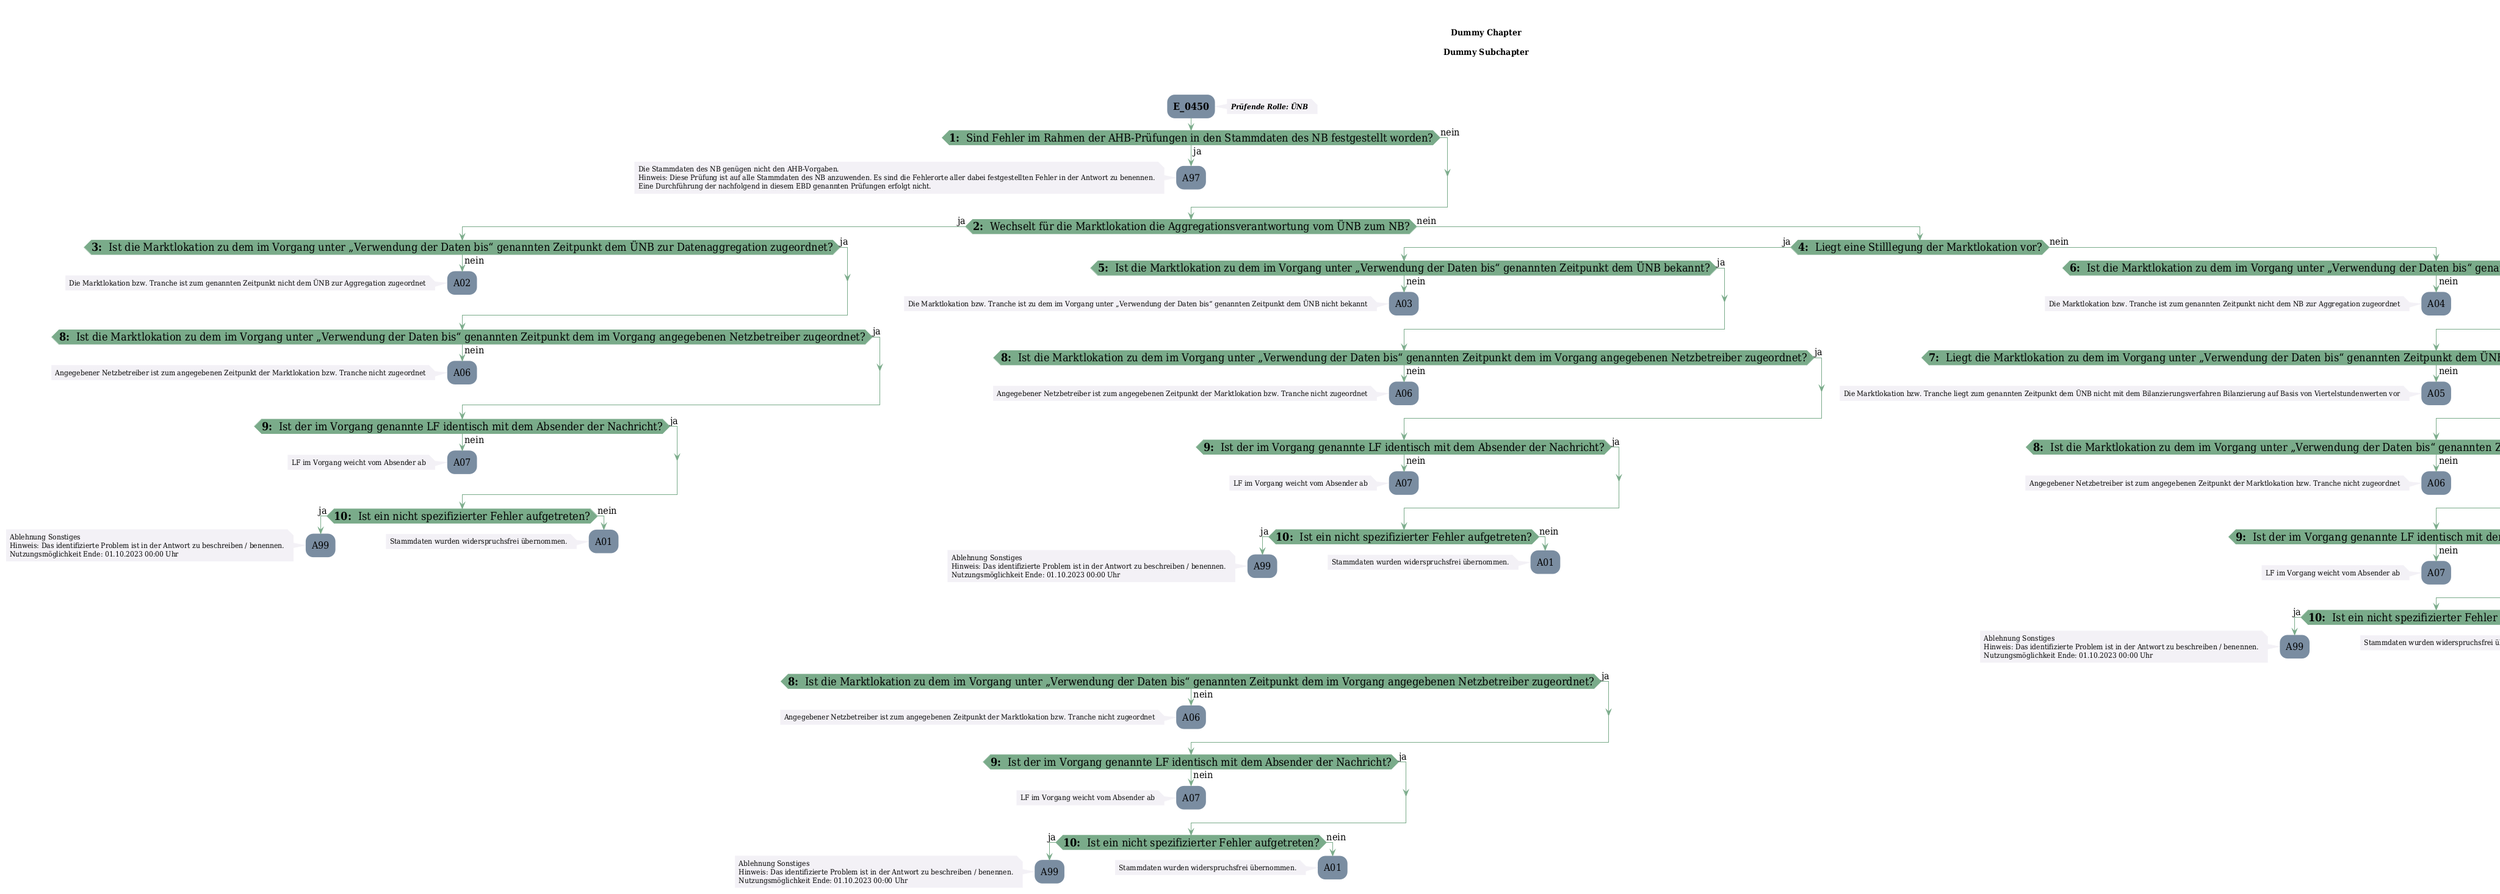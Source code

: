 @startuml
skinparam Shadowing false
skinparam NoteBorderColor #f3f1f6
skinparam NoteBackgroundColor #f3f1f6
skinparam NoteFontSize 12
skinparam ActivityBorderColor none
skinparam ActivityBackgroundColor #7a8da1
skinparam ActivityFontSize 16
skinparam ArrowColor #7aab8a
skinparam ArrowFontSize 16
skinparam ActivityDiamondBackgroundColor #7aab8a
skinparam ActivityDiamondBorderColor #7aab8a
skinparam ActivityDiamondFontSize 18
skinparam defaultFontName DejaVu Serif Condensed
skinparam ActivityEndColor #669580

header
<b>FV2210
2022-12-12
endheader

title
Dummy Chapter

Dummy Subchapter



end title
:<b>E_0450</b>;
note right
<b><i>Prüfende Rolle: ÜNB
end note

if (<b>1: </b> Sind Fehler im Rahmen der AHB-Prüfungen in den Stammdaten des NB festgestellt worden?) then (ja)
    :A97;
    note left
        Die Stammdaten des NB genügen nicht den AHB-Vorgaben.
        Hinweis: Diese Prüfung ist auf alle Stammdaten des NB anzuwenden. Es sind die Fehlerorte aller dabei festgestellten Fehler in der Antwort zu benennen.
        Eine Durchführung der nachfolgend in diesem EBD genannten Prüfungen erfolgt nicht.
    endnote
    kill;
else (nein)
endif
if (<b>2: </b> Wechselt für die Marktlokation die Aggregationsverantwortung vom ÜNB zum NB?) then (ja)
    if (<b>3: </b> Ist die Marktlokation zu dem im Vorgang unter „Verwendung der Daten bis“ genannten Zeitpunkt dem ÜNB zur Datenaggregation zugeordnet?) then (ja)
    else (nein)
        :A02;
        note left
            Die Marktlokation bzw. Tranche ist zum genannten Zeitpunkt nicht dem ÜNB zur Aggregation zugeordnet
        endnote
        kill;
    endif
    if (<b>8: </b> Ist die Marktlokation zu dem im Vorgang unter „Verwendung der Daten bis“ genannten Zeitpunkt dem im Vorgang angegebenen Netzbetreiber zugeordnet?) then (ja)
    else (nein)
        :A06;
        note left
            Angegebener Netzbetreiber ist zum angegebenen Zeitpunkt der Marktlokation bzw. Tranche nicht zugeordnet
        endnote
        kill;
    endif
    if (<b>9: </b> Ist der im Vorgang genannte LF identisch mit dem Absender der Nachricht?) then (ja)
    else (nein)
        :A07;
        note left
            LF im Vorgang weicht vom Absender ab
        endnote
        kill;
    endif
    if (<b>10: </b> Ist ein nicht spezifizierter Fehler aufgetreten?) then (ja)
        :A99;
        note left
            Ablehnung Sonstiges
            Hinweis: Das identifizierte Problem ist in der Antwort zu beschreiben / benennen.
            Nutzungsmöglichkeit Ende: 01.10.2023 00:00 Uhr
        endnote
        kill;
    else (nein)
        :A01;
        note left
            Stammdaten wurden widerspruchsfrei übernommen.
        endnote
        kill;
    endif
else (nein)
    if (<b>4: </b> Liegt eine Stilllegung der Marktlokation vor?) then (ja)
        if (<b>5: </b> Ist die Marktlokation zu dem im Vorgang unter „Verwendung der Daten bis“ genannten Zeitpunkt dem ÜNB bekannt?) then (ja)
        else (nein)
            :A03;
            note left
                Die Marktlokation bzw. Tranche ist zu dem im Vorgang unter „Verwendung der Daten bis“ genannten Zeitpunkt dem ÜNB nicht bekannt
            endnote
            kill;
        endif
        if (<b>8: </b> Ist die Marktlokation zu dem im Vorgang unter „Verwendung der Daten bis“ genannten Zeitpunkt dem im Vorgang angegebenen Netzbetreiber zugeordnet?) then (ja)
        else (nein)
            :A06;
            note left
                Angegebener Netzbetreiber ist zum angegebenen Zeitpunkt der Marktlokation bzw. Tranche nicht zugeordnet
            endnote
            kill;
        endif
        if (<b>9: </b> Ist der im Vorgang genannte LF identisch mit dem Absender der Nachricht?) then (ja)
        else (nein)
            :A07;
            note left
                LF im Vorgang weicht vom Absender ab
            endnote
            kill;
        endif
        if (<b>10: </b> Ist ein nicht spezifizierter Fehler aufgetreten?) then (ja)
            :A99;
            note left
                Ablehnung Sonstiges
                Hinweis: Das identifizierte Problem ist in der Antwort zu beschreiben / benennen.
                Nutzungsmöglichkeit Ende: 01.10.2023 00:00 Uhr
            endnote
            kill;
        else (nein)
            :A01;
            note left
                Stammdaten wurden widerspruchsfrei übernommen.
            endnote
            kill;
        endif
    else (nein)
        if (<b>6: </b> Ist die Marktlokation zu dem im Vorgang unter „Verwendung der Daten bis“ genannten Zeitpunkt dem NB zur Datenaggregation zugeordnet?) then (ja)
        else (nein)
            :A04;
            note left
                Die Marktlokation bzw. Tranche ist zum genannten Zeitpunkt nicht dem NB zur Aggregation zugeordnet
            endnote
            kill;
        endif
        if (<b>7: </b> Liegt die Marktlokation zu dem im Vorgang unter „Verwendung der Daten bis“ genannten Zeitpunkt dem ÜNB mit dem Bilanzierungsverfahren Bilanzierung auf Basis von Viertelstundenwerten vor?) then (ja)
        else (nein)
            :A05;
            note left
                Die Marktlokation bzw. Tranche liegt zum genannten Zeitpunkt dem ÜNB nicht mit dem Bilanzierungsverfahren Bilanzierung auf Basis von Viertelstundenwerten vor
            endnote
            kill;
        endif
        if (<b>8: </b> Ist die Marktlokation zu dem im Vorgang unter „Verwendung der Daten bis“ genannten Zeitpunkt dem im Vorgang angegebenen Netzbetreiber zugeordnet?) then (ja)
        else (nein)
            :A06;
            note left
                Angegebener Netzbetreiber ist zum angegebenen Zeitpunkt der Marktlokation bzw. Tranche nicht zugeordnet
            endnote
            kill;
        endif
        if (<b>9: </b> Ist der im Vorgang genannte LF identisch mit dem Absender der Nachricht?) then (ja)
        else (nein)
            :A07;
            note left
                LF im Vorgang weicht vom Absender ab
            endnote
            kill;
        endif
        if (<b>10: </b> Ist ein nicht spezifizierter Fehler aufgetreten?) then (ja)
            :A99;
            note left
                Ablehnung Sonstiges
                Hinweis: Das identifizierte Problem ist in der Antwort zu beschreiben / benennen.
                Nutzungsmöglichkeit Ende: 01.10.2023 00:00 Uhr
            endnote
            kill;
        else (nein)
            :A01;
            note left
                Stammdaten wurden widerspruchsfrei übernommen.
            endnote
            kill;
        endif
    endif
endif
if (<b>8: </b> Ist die Marktlokation zu dem im Vorgang unter „Verwendung der Daten bis“ genannten Zeitpunkt dem im Vorgang angegebenen Netzbetreiber zugeordnet?) then (ja)
else (nein)
    :A06;
    note left
        Angegebener Netzbetreiber ist zum angegebenen Zeitpunkt der Marktlokation bzw. Tranche nicht zugeordnet
    endnote
    kill;
endif
if (<b>9: </b> Ist der im Vorgang genannte LF identisch mit dem Absender der Nachricht?) then (ja)
else (nein)
    :A07;
    note left
        LF im Vorgang weicht vom Absender ab
    endnote
    kill;
endif
if (<b>10: </b> Ist ein nicht spezifizierter Fehler aufgetreten?) then (ja)
    :A99;
    note left
        Ablehnung Sonstiges
        Hinweis: Das identifizierte Problem ist in der Antwort zu beschreiben / benennen.
        Nutzungsmöglichkeit Ende: 01.10.2023 00:00 Uhr
    endnote
    kill;
else (nein)
    :A01;
    note left
        Stammdaten wurden widerspruchsfrei übernommen.
    endnote
    kill;
endif

@enduml
